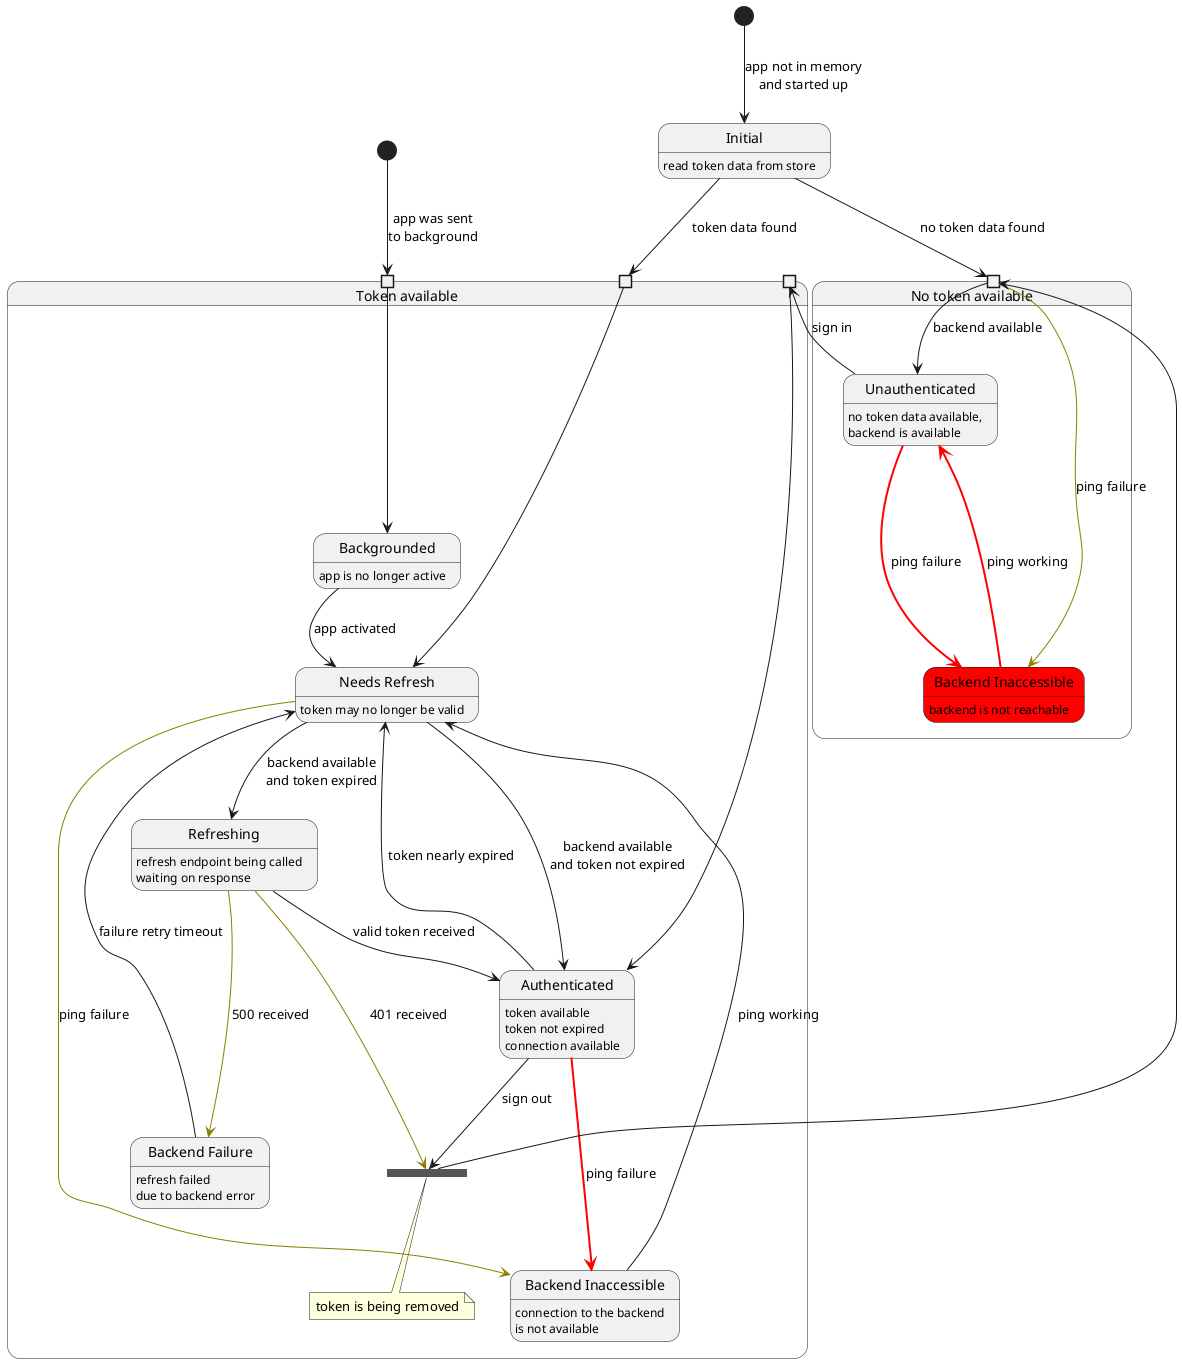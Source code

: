 @startuml AuthState
state Initial : read token data from store
[*] --> Initial : app not in memory\nand started up

state "Token available" as Authenticated {
  state " " as needsRefreshPin <<inputPin>>
  state " " as authenticatedPin <<inputPin>>
  state " " as backgroundedPin <<inputPin>>
  ' needsRefreshPin --> Restoring
  needsRefreshPin --> NeedsRefresh
  authenticatedPin --> AuthenticatedOnline
  backgroundedPin --> Backgrounded
  state "Needs Refresh" as NeedsRefresh: token may no longer be valid
  state Refreshing: refresh endpoint being called\nwaiting on response
  state "Authenticated" as AuthenticatedOnline: token available\ntoken not expired\nconnection available
  state "Backend Inaccessible" as BackendInaccessible: connection to the backend\nis not available
  state "Backend Failure" as BackendFailure: refresh failed\ndue to backend error
  state "Token Removal" as TokenRemoval <<join>>
  state "Backgrounded" as Backgrounded: app is no longer active

  note bottom of TokenRemoval
    token is being removed
  end note
  ' state "Restoring" as Restoring: app is active\nin foreground

  NeedsRefresh --> Refreshing: backend available\nand token expired
  NeedsRefresh --> AuthenticatedOnline: backend available\nand token not expired
  Refreshing --> AuthenticatedOnline: valid token received
  Refreshing --[#8B8000]-> TokenRemoval: 401 received
  AuthenticatedOnline --[#red,bold]-> BackendInaccessible : ping failure
  AuthenticatedOnline --> NeedsRefresh : token nearly expired
  BackendInaccessible --> NeedsRefresh : ping working
  NeedsRefresh --[#8B8000]-> BackendInaccessible : ping failure
  Refreshing --[#8B8000]-> BackendFailure : 500 received
  BackendFailure --> NeedsRefresh : failure retry timeout
  AuthenticatedOnline --> TokenRemoval : sign out
  Backgrounded --> NeedsRefresh: app activated
  ' Backgrounded -> Restoring: app activated
  ' Restoring -> NeedsRefresh: app restored

}

state "No token available" as NoToken {
  state " " as unauthenticatedPin <<inputPin>>
  state Unauthenticated : no token data available,\nbackend is available
  state "Backend Inaccessible" as UnauthenticatedOffline #red : backend is not reachable
  unauthenticatedPin --> Unauthenticated : backend available
  unauthenticatedPin --[#8B8000]-> UnauthenticatedOffline : ping failure
  Unauthenticated --[#red,bold]-> UnauthenticatedOffline : ping failure
  UnauthenticatedOffline --[#red,bold]-> Unauthenticated : ping working
  Unauthenticated --> authenticatedPin : sign in

}


Initial --> unauthenticatedPin : no token data found
Initial --> needsRefreshPin : token data found
TokenRemoval --> unauthenticatedPin

' state AppActivate <<start>>
' AppActivate --> needsRefreshPin : app was activated\nfrom memory
state AppBackgrounded <<start>>
AppBackgrounded --> backgroundedPin : app was sent\nto background

@enduml

@startuml
state "No token available" as NoToken {
  state " " as unauthenticatedPin <<inputPin>>
  state "Unauthenticated Online" as Unauthenticated : no token data available,\nbackend is available
  state "Unauthenticated Offline" as UnauthenticatedOffline #red : backend is not reachable
  unauthenticatedPin --> Unauthenticated : backend available
  unauthenticatedPin --[#8B8000]-> UnauthenticatedOffline : ping failure
  Unauthenticated --[#red,bold]-> UnauthenticatedOffline : ping failure
  UnauthenticatedOffline --[#red,bold]-> Unauthenticated : ping working
}
@enduml


@startuml
state "No token available" as NoToken {
  state " " as unauthenticatedPin <<inputPin>>

  unauthenticatedPin --> Unauthenticated : [backendAccessible]
  unauthenticatedPin --[#8B8000]-> UnauthenticatedOffline : [not backendAccessible]

  state "Unauthenticated Online" as Unauthenticated {

    state "Effect" as a
    state c <<choice>>

    a-->c
    c--> UnauthenticatedOffline: [not backendAccessible]
    a-->a: NetInfo update


  }
  state "Unauthenticated Offline" as UnauthenticatedOffline {

    state "Effect" as a2
    state c2 <<choice>>

    a2-->c2
    c2--> Unauthenticated: [backendAccessible]
    a2-->a2: NetInfo update

  }
}
@enduml

@startuml
state "No token available" as NoToken {
  state " " as unauthenticatedPin <<inputPin>>

  unauthenticatedPin --> Unauthenticated : [backendAccessible]
  unauthenticatedPin --[#8B8000]-> UnauthenticatedOffline : [not backendAccessible]

  state "Unauthenticated Online" as Unauthenticated : no token data available,\nbackend is available
  state "Unauthenticated Offline" as UnauthenticatedOffline #red : backend is not reachable
  state c <<choice>>
  Unauthenticated-->c : effect fired
  c-->Unauthenticated
  c--> UnauthenticatedOffline: [not backendAccessible]
  Unauthenticated-->Unauthenticated: NetInfo update


  state c2 <<choice>>

  UnauthenticatedOffline-->c2: effect fired
  c2-->UnauthenticatedOffline
  c2--> Unauthenticated: [backendAccessible]
  UnauthenticatedOffline-->UnauthenticatedOffline: NetInfo update

}
@enduml
